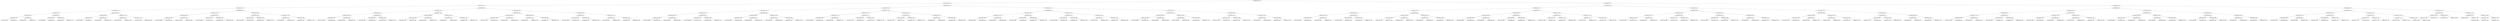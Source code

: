 digraph G{
439395161 [label="Node{data=[4491, 4491]}"]
439395161 -> 1932316383
1932316383 [label="Node{data=[3052, 3052]}"]
1932316383 -> 268899574
268899574 [label="Node{data=[2171, 2171]}"]
268899574 -> 803278531
803278531 [label="Node{data=[1985, 1985]}"]
803278531 -> 819218957
819218957 [label="Node{data=[642, 642]}"]
819218957 -> 630923518
630923518 [label="Node{data=[634, 634]}"]
630923518 -> 219357215
219357215 [label="Node{data=[630, 630]}"]
219357215 -> 715366504
715366504 [label="Node{data=[566, 566]}"]
715366504 -> 951386899
951386899 [label="Node{data=[561, 561]}"]
715366504 -> 1154832427
1154832427 [label="Node{data=[611, 611]}"]
219357215 -> 1347591030
1347591030 [label="Node{data=[632, 632]}"]
1347591030 -> 1741013492
1741013492 [label="Node{data=[631, 631]}"]
1347591030 -> 2004413316
2004413316 [label="Node{data=[633, 633]}"]
630923518 -> 428007744
428007744 [label="Node{data=[638, 638]}"]
428007744 -> 1565474861
1565474861 [label="Node{data=[636, 636]}"]
1565474861 -> 340582417
340582417 [label="Node{data=[635, 635]}"]
1565474861 -> 609754583
609754583 [label="Node{data=[637, 637]}"]
428007744 -> 719216893
719216893 [label="Node{data=[640, 640]}"]
719216893 -> 230101923
230101923 [label="Node{data=[639, 639]}"]
719216893 -> 2114463340
2114463340 [label="Node{data=[641, 641]}"]
819218957 -> 450509535
450509535 [label="Node{data=[1546, 1546]}"]
450509535 -> 1129998577
1129998577 [label="Node{data=[960, 960]}"]
1129998577 -> 1984250162
1984250162 [label="Node{data=[905, 905]}"]
1984250162 -> 1229009616
1229009616 [label="Node{data=[706, 706]}"]
1984250162 -> 42399205
42399205 [label="Node{data=[947, 947]}"]
1129998577 -> 302717092
302717092 [label="Node{data=[1165, 1165]}"]
302717092 -> 1310426886
1310426886 [label="Node{data=[988, 988]}"]
302717092 -> 244116391
244116391 [label="Node{data=[1517, 1517]}"]
450509535 -> 990912078
990912078 [label="Node{data=[1791, 1791]}"]
990912078 -> 1905590192
1905590192 [label="Node{data=[1789, 1789]}"]
1905590192 -> 1663399219
1663399219 [label="Node{data=[1788, 1788]}"]
1905590192 -> 178092835
178092835 [label="Node{data=[1790, 1790]}"]
990912078 -> 826603088
826603088 [label="Node{data=[1877, 1877]}"]
826603088 -> 1736173239
1736173239 [label="Node{data=[1853, 1853]}"]
826603088 -> 801082246
801082246 [label="Node{data=[1984, 1984]}"]
803278531 -> 1310370097
1310370097 [label="Node{data=[2090, 2090]}"]
1310370097 -> 1492791508
1492791508 [label="Node{data=[1993, 1993]}"]
1492791508 -> 1611414306
1611414306 [label="Node{data=[1989, 1989]}"]
1611414306 -> 859598622
859598622 [label="Node{data=[1987, 1987]}"]
859598622 -> 678693737
678693737 [label="Node{data=[1986, 1986]}"]
859598622 -> 553775651
553775651 [label="Node{data=[1988, 1988]}"]
1611414306 -> 550836234
550836234 [label="Node{data=[1991, 1991]}"]
550836234 -> 1891751825
1891751825 [label="Node{data=[1990, 1990]}"]
550836234 -> 2028381603
2028381603 [label="Node{data=[1992, 1992]}"]
1492791508 -> 1457045622
1457045622 [label="Node{data=[2086, 2086]}"]
1457045622 -> 1590007791
1590007791 [label="Node{data=[2031, 2031]}"]
1590007791 -> 541507321
541507321 [label="Node{data=[1994, 1994]}"]
1590007791 -> 1832967407
1832967407 [label="Node{data=[2085, 2085]}"]
1457045622 -> 2097904193
2097904193 [label="Node{data=[2088, 2088]}"]
2097904193 -> 251916512
251916512 [label="Node{data=[2087, 2087]}"]
2097904193 -> 438773391
438773391 [label="Node{data=[2089, 2089]}"]
1310370097 -> 1911236224
1911236224 [label="Node{data=[2098, 2098]}"]
1911236224 -> 1469350798
1469350798 [label="Node{data=[2094, 2094]}"]
1469350798 -> 1199631724
1199631724 [label="Node{data=[2092, 2092]}"]
1199631724 -> 1689299021
1689299021 [label="Node{data=[2091, 2091]}"]
1199631724 -> 1279745405
1279745405 [label="Node{data=[2093, 2093]}"]
1469350798 -> 1069297544
1069297544 [label="Node{data=[2096, 2096]}"]
1069297544 -> 2132233886
2132233886 [label="Node{data=[2095, 2095]}"]
1069297544 -> 503608305
503608305 [label="Node{data=[2097, 2097]}"]
1911236224 -> 1759410681
1759410681 [label="Node{data=[2102, 2102]}"]
1759410681 -> 918604549
918604549 [label="Node{data=[2100, 2100]}"]
918604549 -> 1936068861
1936068861 [label="Node{data=[2099, 2099]}"]
918604549 -> 1312845467
1312845467 [label="Node{data=[2101, 2101]}"]
1759410681 -> 1430963995
1430963995 [label="Node{data=[2104, 2104]}"]
1430963995 -> 1709356628
1709356628 [label="Node{data=[2103, 2103]}"]
1430963995 -> 650159085
650159085 [label="Node{data=[2137, 2137]}"]
268899574 -> 1807299864
1807299864 [label="Node{data=[2485, 2485]}"]
1807299864 -> 1757955435
1757955435 [label="Node{data=[2392, 2392]}"]
1757955435 -> 417865264
417865264 [label="Node{data=[2384, 2384]}"]
417865264 -> 999561483
999561483 [label="Node{data=[2366, 2366]}"]
999561483 -> 430439060
430439060 [label="Node{data=[2200, 2200]}"]
430439060 -> 871237590
871237590 [label="Node{data=[2188, 2188]}"]
430439060 -> 1798280709
1798280709 [label="Node{data=[2258, 2258]}"]
999561483 -> 1894286890
1894286890 [label="Node{data=[2382, 2382]}"]
1894286890 -> 1455272441
1455272441 [label="Node{data=[2381, 2381]}"]
1894286890 -> 363777103
363777103 [label="Node{data=[2383, 2383]}"]
417865264 -> 36106049
36106049 [label="Node{data=[2388, 2388]}"]
36106049 -> 910942457
910942457 [label="Node{data=[2386, 2386]}"]
910942457 -> 222477744
222477744 [label="Node{data=[2385, 2385]}"]
910942457 -> 1861080291
1861080291 [label="Node{data=[2387, 2387]}"]
36106049 -> 1535406744
1535406744 [label="Node{data=[2390, 2390]}"]
1535406744 -> 841026873
841026873 [label="Node{data=[2389, 2389]}"]
1535406744 -> 706124272
706124272 [label="Node{data=[2391, 2391]}"]
1757955435 -> 719063709
719063709 [label="Node{data=[2400, 2400]}"]
719063709 -> 1379184108
1379184108 [label="Node{data=[2396, 2396]}"]
1379184108 -> 1749432918
1749432918 [label="Node{data=[2394, 2394]}"]
1749432918 -> 1988224951
1988224951 [label="Node{data=[2393, 2393]}"]
1749432918 -> 1019450136
1019450136 [label="Node{data=[2395, 2395]}"]
1379184108 -> 1273954977
1273954977 [label="Node{data=[2398, 2398]}"]
1273954977 -> 312612096
312612096 [label="Node{data=[2397, 2397]}"]
1273954977 -> 1810359484
1810359484 [label="Node{data=[2399, 2399]}"]
719063709 -> 1268572555
1268572555 [label="Node{data=[2404, 2404]}"]
1268572555 -> 2018842707
2018842707 [label="Node{data=[2402, 2402]}"]
2018842707 -> 2061305932
2061305932 [label="Node{data=[2401, 2401]}"]
2018842707 -> 776720815
776720815 [label="Node{data=[2403, 2403]}"]
1268572555 -> 41413972
41413972 [label="Node{data=[2412, 2412]}"]
41413972 -> 1378941641
1378941641 [label="Node{data=[2405, 2405]}"]
41413972 -> 1086134187
1086134187 [label="Node{data=[2444, 2444]}"]
1807299864 -> 814440634
814440634 [label="Node{data=[2630, 2630]}"]
814440634 -> 220935858
220935858 [label="Node{data=[2622, 2622]}"]
220935858 -> 1486386028
1486386028 [label="Node{data=[2618, 2618]}"]
1486386028 -> 1890592667
1890592667 [label="Node{data=[2594, 2594]}"]
1890592667 -> 458557319
458557319 [label="Node{data=[2572, 2572]}"]
1890592667 -> 1327443193
1327443193 [label="Node{data=[2617, 2617]}"]
1486386028 -> 1409758565
1409758565 [label="Node{data=[2620, 2620]}"]
1409758565 -> 637160577
637160577 [label="Node{data=[2619, 2619]}"]
1409758565 -> 379592326
379592326 [label="Node{data=[2621, 2621]}"]
220935858 -> 544112719
544112719 [label="Node{data=[2626, 2626]}"]
544112719 -> 1303323962
1303323962 [label="Node{data=[2624, 2624]}"]
1303323962 -> 986113610
986113610 [label="Node{data=[2623, 2623]}"]
1303323962 -> 746888122
746888122 [label="Node{data=[2625, 2625]}"]
544112719 -> 2017200797
2017200797 [label="Node{data=[2628, 2628]}"]
2017200797 -> 1276012117
1276012117 [label="Node{data=[2627, 2627]}"]
2017200797 -> 1106717992
1106717992 [label="Node{data=[2629, 2629]}"]
814440634 -> 1235630055
1235630055 [label="Node{data=[2946, 2946]}"]
1235630055 -> 1373025452
1373025452 [label="Node{data=[2634, 2634]}"]
1373025452 -> 1859472397
1859472397 [label="Node{data=[2632, 2632]}"]
1859472397 -> 380875410
380875410 [label="Node{data=[2631, 2631]}"]
1859472397 -> 1859303084
1859303084 [label="Node{data=[2633, 2633]}"]
1373025452 -> 172297230
172297230 [label="Node{data=[2636, 2636]}"]
172297230 -> 1312070767
1312070767 [label="Node{data=[2635, 2635]}"]
172297230 -> 1159233561
1159233561 [label="Node{data=[2927, 2927]}"]
1235630055 -> 1040460224
1040460224 [label="Node{data=[3017, 3017]}"]
1040460224 -> 469985138
469985138 [label="Node{data=[2970, 2970]}"]
469985138 -> 1992181625
1992181625 [label="Node{data=[2951, 2951]}"]
469985138 -> 2007435775
2007435775 [label="Node{data=[3010, 3010]}"]
1040460224 -> 1752331490
1752331490 [label="Node{data=[3050, 3050]}"]
1752331490 -> 1875752553
1875752553 [label="Node{data=[3036, 3036]}"]
1752331490 -> 1800184166
1800184166 [label="Node{data=[3051, 3051]}"]
1932316383 -> 611034369
611034369 [label="Node{data=[4301, 4301]}"]
611034369 -> 1598361610
1598361610 [label="Node{data=[3539, 3539]}"]
1598361610 -> 1572440949
1572440949 [label="Node{data=[3491, 3491]}"]
1572440949 -> 1399871029
1399871029 [label="Node{data=[3459, 3459]}"]
1399871029 -> 709534455
709534455 [label="Node{data=[3056, 3056]}"]
709534455 -> 1568158452
1568158452 [label="Node{data=[3054, 3054]}"]
1568158452 -> 1275852813
1275852813 [label="Node{data=[3053, 3053]}"]
1568158452 -> 496754247
496754247 [label="Node{data=[3055, 3055]}"]
709534455 -> 1647938073
1647938073 [label="Node{data=[3236, 3236]}"]
1647938073 -> 2118843192
2118843192 [label="Node{data=[3057, 3057]}"]
1647938073 -> 1829945196
1829945196 [label="Node{data=[3458, 3458]}"]
1399871029 -> 775437679
775437679 [label="Node{data=[3463, 3463]}"]
775437679 -> 16716787
16716787 [label="Node{data=[3461, 3461]}"]
16716787 -> 700820463
700820463 [label="Node{data=[3460, 3460]}"]
16716787 -> 1372887140
1372887140 [label="Node{data=[3462, 3462]}"]
775437679 -> 1055396980
1055396980 [label="Node{data=[3465, 3465]}"]
1055396980 -> 1190197457
1190197457 [label="Node{data=[3464, 3464]}"]
1055396980 -> 1114552627
1114552627 [label="Node{data=[3466, 3466]}"]
1572440949 -> 923541154
923541154 [label="Node{data=[3499, 3499]}"]
923541154 -> 1228531587
1228531587 [label="Node{data=[3495, 3495]}"]
1228531587 -> 147761157
147761157 [label="Node{data=[3493, 3493]}"]
147761157 -> 1063141134
1063141134 [label="Node{data=[3492, 3492]}"]
147761157 -> 1760616265
1760616265 [label="Node{data=[3494, 3494]}"]
1228531587 -> 1853044779
1853044779 [label="Node{data=[3497, 3497]}"]
1853044779 -> 318782304
318782304 [label="Node{data=[3496, 3496]}"]
1853044779 -> 1575534657
1575534657 [label="Node{data=[3498, 3498]}"]
923541154 -> 864831010
864831010 [label="Node{data=[3503, 3503]}"]
864831010 -> 1154056728
1154056728 [label="Node{data=[3501, 3501]}"]
1154056728 -> 1451256538
1451256538 [label="Node{data=[3500, 3500]}"]
1154056728 -> 1307660931
1307660931 [label="Node{data=[3502, 3502]}"]
864831010 -> 480096329
480096329 [label="Node{data=[3505, 3505]}"]
480096329 -> 340539520
340539520 [label="Node{data=[3504, 3504]}"]
480096329 -> 1095714409
1095714409 [label="Node{data=[3506, 3506]}"]
1598361610 -> 116220297
116220297 [label="Node{data=[4217, 4217]}"]
116220297 -> 2005112549
2005112549 [label="Node{data=[4135, 4135]}"]
2005112549 -> 50215085
50215085 [label="Node{data=[4047, 4047]}"]
50215085 -> 968444565
968444565 [label="Node{data=[3864, 3864]}"]
968444565 -> 1421182210
1421182210 [label="Node{data=[3667, 3667]}"]
968444565 -> 1063917007
1063917007 [label="Node{data=[4045, 4045]}"]
50215085 -> 1285716447
1285716447 [label="Node{data=[4065, 4065]}"]
1285716447 -> 1069313852
1069313852 [label="Node{data=[4064, 4064]}"]
1285716447 -> 1197039708
1197039708 [label="Node{data=[4126, 4126]}"]
2005112549 -> 686997781
686997781 [label="Node{data=[4213, 4213]}"]
686997781 -> 2000759125
2000759125 [label="Node{data=[4182, 4182]}"]
2000759125 -> 727219470
727219470 [label="Node{data=[4174, 4174]}"]
2000759125 -> 663724985
663724985 [label="Node{data=[4193, 4193]}"]
686997781 -> 432743476
432743476 [label="Node{data=[4215, 4215]}"]
432743476 -> 1732160985
1732160985 [label="Node{data=[4214, 4214]}"]
432743476 -> 258346045
258346045 [label="Node{data=[4216, 4216]}"]
116220297 -> 1429140483
1429140483 [label="Node{data=[4243, 4243]}"]
1429140483 -> 361005078
361005078 [label="Node{data=[4221, 4221]}"]
361005078 -> 130459418
130459418 [label="Node{data=[4219, 4219]}"]
130459418 -> 956191803
956191803 [label="Node{data=[4218, 4218]}"]
130459418 -> 449978827
449978827 [label="Node{data=[4220, 4220]}"]
361005078 -> 736597687
736597687 [label="Node{data=[4223, 4223]}"]
736597687 -> 430639782
430639782 [label="Node{data=[4222, 4222]}"]
736597687 -> 1405016612
1405016612 [label="Node{data=[4224, 4224]}"]
1429140483 -> 1491695073
1491695073 [label="Node{data=[4297, 4297]}"]
1491695073 -> 1328288357
1328288357 [label="Node{data=[4295, 4295]}"]
1328288357 -> 244571932
244571932 [label="Node{data=[4294, 4294]}"]
1328288357 -> 727272208
727272208 [label="Node{data=[4296, 4296]}"]
1491695073 -> 948725223
948725223 [label="Node{data=[4299, 4299]}"]
948725223 -> 387770281
387770281 [label="Node{data=[4298, 4298]}"]
948725223 -> 132624745
132624745 [label="Node{data=[4300, 4300]}"]
611034369 -> 1720150862
1720150862 [label="Node{data=[4379, 4379]}"]
1720150862 -> 1031768356
1031768356 [label="Node{data=[4363, 4363]}"]
1031768356 -> 1303253133
1303253133 [label="Node{data=[4355, 4355]}"]
1303253133 -> 2004389032
2004389032 [label="Node{data=[4351, 4351]}"]
2004389032 -> 712528914
712528914 [label="Node{data=[4303, 4303]}"]
712528914 -> 1796198096
1796198096 [label="Node{data=[4302, 4302]}"]
712528914 -> 1444450628
1444450628 [label="Node{data=[4350, 4350]}"]
2004389032 -> 1698056931
1698056931 [label="Node{data=[4353, 4353]}"]
1698056931 -> 218520211
218520211 [label="Node{data=[4352, 4352]}"]
1698056931 -> 409631917
409631917 [label="Node{data=[4354, 4354]}"]
1303253133 -> 174738517
174738517 [label="Node{data=[4359, 4359]}"]
174738517 -> 1574731433
1574731433 [label="Node{data=[4357, 4357]}"]
1574731433 -> 1655797059
1655797059 [label="Node{data=[4356, 4356]}"]
1574731433 -> 703980204
703980204 [label="Node{data=[4358, 4358]}"]
174738517 -> 1906645795
1906645795 [label="Node{data=[4361, 4361]}"]
1906645795 -> 1337072264
1337072264 [label="Node{data=[4360, 4360]}"]
1906645795 -> 641758544
641758544 [label="Node{data=[4362, 4362]}"]
1031768356 -> 547754934
547754934 [label="Node{data=[4371, 4371]}"]
547754934 -> 2030266498
2030266498 [label="Node{data=[4367, 4367]}"]
2030266498 -> 641354608
641354608 [label="Node{data=[4365, 4365]}"]
641354608 -> 66404370
66404370 [label="Node{data=[4364, 4364]}"]
641354608 -> 333367417
333367417 [label="Node{data=[4366, 4366]}"]
2030266498 -> 1903945208
1903945208 [label="Node{data=[4369, 4369]}"]
1903945208 -> 91111788
91111788 [label="Node{data=[4368, 4368]}"]
1903945208 -> 749888515
749888515 [label="Node{data=[4370, 4370]}"]
547754934 -> 1229651180
1229651180 [label="Node{data=[4375, 4375]}"]
1229651180 -> 1739621400
1739621400 [label="Node{data=[4373, 4373]}"]
1739621400 -> 279108771
279108771 [label="Node{data=[4372, 4372]}"]
1739621400 -> 797909192
797909192 [label="Node{data=[4374, 4374]}"]
1229651180 -> 826020937
826020937 [label="Node{data=[4377, 4377]}"]
826020937 -> 1389348402
1389348402 [label="Node{data=[4376, 4376]}"]
826020937 -> 1410223884
1410223884 [label="Node{data=[4378, 4378]}"]
1720150862 -> 47299621
47299621 [label="Node{data=[4470, 4470]}"]
47299621 -> 1402891882
1402891882 [label="Node{data=[4387, 4387]}"]
1402891882 -> 2135739517
2135739517 [label="Node{data=[4383, 4383]}"]
2135739517 -> 1503435447
1503435447 [label="Node{data=[4381, 4381]}"]
1503435447 -> 1453532469
1453532469 [label="Node{data=[4380, 4380]}"]
1503435447 -> 1995369653
1995369653 [label="Node{data=[4382, 4382]}"]
2135739517 -> 1876486449
1876486449 [label="Node{data=[4385, 4385]}"]
1876486449 -> 1387040607
1387040607 [label="Node{data=[4384, 4384]}"]
1876486449 -> 501842610
501842610 [label="Node{data=[4386, 4386]}"]
1402891882 -> 476274430
476274430 [label="Node{data=[4391, 4391]}"]
476274430 -> 878361890
878361890 [label="Node{data=[4389, 4389]}"]
878361890 -> 45750913
45750913 [label="Node{data=[4388, 4388]}"]
878361890 -> 1402467446
1402467446 [label="Node{data=[4390, 4390]}"]
476274430 -> 1434834004
1434834004 [label="Node{data=[4393, 4393]}"]
1434834004 -> 886554731
886554731 [label="Node{data=[4392, 4392]}"]
1434834004 -> 1718332002
1718332002 [label="Node{data=[4424, 4424]}"]
47299621 -> 171169437
171169437 [label="Node{data=[4483, 4483]}"]
171169437 -> 1903133947
1903133947 [label="Node{data=[4479, 4479]}"]
1903133947 -> 2075248165
2075248165 [label="Node{data=[4477, 4477]}"]
2075248165 -> 1085426571
1085426571 [label="Node{data=[4476, 4476]}"]
2075248165 -> 1419901502
1419901502 [label="Node{data=[4478, 4478]}"]
1903133947 -> 1508176909
1508176909 [label="Node{data=[4481, 4481]}"]
1508176909 -> 747733498
747733498 [label="Node{data=[4480, 4480]}"]
1508176909 -> 2125298160
2125298160 [label="Node{data=[4482, 4482]}"]
171169437 -> 621157393
621157393 [label="Node{data=[4487, 4487]}"]
621157393 -> 1539096608
1539096608 [label="Node{data=[4485, 4485]}"]
1539096608 -> 2072122620
2072122620 [label="Node{data=[4484, 4484]}"]
1539096608 -> 1853194373
1853194373 [label="Node{data=[4486, 4486]}"]
621157393 -> 2072440782
2072440782 [label="Node{data=[4489, 4489]}"]
2072440782 -> 1174834526
1174834526 [label="Node{data=[4488, 4488]}"]
2072440782 -> 759710870
759710870 [label="Node{data=[4490, 4490]}"]
439395161 -> 1870366738
1870366738 [label="Node{data=[5072, 5072]}"]
1870366738 -> 592442028
592442028 [label="Node{data=[4760, 4760]}"]
592442028 -> 1372710886
1372710886 [label="Node{data=[4657, 4657]}"]
1372710886 -> 1045587390
1045587390 [label="Node{data=[4507, 4507]}"]
1045587390 -> 224018814
224018814 [label="Node{data=[4499, 4499]}"]
224018814 -> 1373374699
1373374699 [label="Node{data=[4495, 4495]}"]
1373374699 -> 258751457
258751457 [label="Node{data=[4493, 4493]}"]
258751457 -> 582930471
582930471 [label="Node{data=[4492, 4492]}"]
258751457 -> 2100307135
2100307135 [label="Node{data=[4494, 4494]}"]
1373374699 -> 1276829858
1276829858 [label="Node{data=[4497, 4497]}"]
1276829858 -> 583498227
583498227 [label="Node{data=[4496, 4496]}"]
1276829858 -> 1991031396
1991031396 [label="Node{data=[4498, 4498]}"]
224018814 -> 172322258
172322258 [label="Node{data=[4503, 4503]}"]
172322258 -> 289506248
289506248 [label="Node{data=[4501, 4501]}"]
289506248 -> 147876082
147876082 [label="Node{data=[4500, 4500]}"]
289506248 -> 456956950
456956950 [label="Node{data=[4502, 4502]}"]
172322258 -> 976636254
976636254 [label="Node{data=[4505, 4505]}"]
976636254 -> 661967379
661967379 [label="Node{data=[4504, 4504]}"]
976636254 -> 753449463
753449463 [label="Node{data=[4506, 4506]}"]
1045587390 -> 1405832272
1405832272 [label="Node{data=[4649, 4649]}"]
1405832272 -> 1530893262
1530893262 [label="Node{data=[4530, 4530]}"]
1530893262 -> 1515861744
1515861744 [label="Node{data=[4509, 4509]}"]
1515861744 -> 856951629
856951629 [label="Node{data=[4508, 4508]}"]
1515861744 -> 976517299
976517299 [label="Node{data=[4510, 4510]}"]
1530893262 -> 489831896
489831896 [label="Node{data=[4647, 4647]}"]
489831896 -> 383022392
383022392 [label="Node{data=[4624, 4624]}"]
489831896 -> 92883660
92883660 [label="Node{data=[4648, 4648]}"]
1405832272 -> 484526894
484526894 [label="Node{data=[4653, 4653]}"]
484526894 -> 271673751
271673751 [label="Node{data=[4651, 4651]}"]
271673751 -> 628728604
628728604 [label="Node{data=[4650, 4650]}"]
271673751 -> 1785287253
1785287253 [label="Node{data=[4652, 4652]}"]
484526894 -> 2093468685
2093468685 [label="Node{data=[4655, 4655]}"]
2093468685 -> 1730248659
1730248659 [label="Node{data=[4654, 4654]}"]
2093468685 -> 262689128
262689128 [label="Node{data=[4656, 4656]}"]
1372710886 -> 804471090
804471090 [label="Node{data=[4701, 4701]}"]
804471090 -> 1838565221
1838565221 [label="Node{data=[4693, 4693]}"]
1838565221 -> 19227363
19227363 [label="Node{data=[4689, 4689]}"]
19227363 -> 1288388798
1288388798 [label="Node{data=[4659, 4659]}"]
1288388798 -> 2038719172
2038719172 [label="Node{data=[4658, 4658]}"]
1288388798 -> 645316606
645316606 [label="Node{data=[4687, 4687]}"]
19227363 -> 216982441
216982441 [label="Node{data=[4691, 4691]}"]
216982441 -> 439786554
439786554 [label="Node{data=[4690, 4690]}"]
216982441 -> 1082019834
1082019834 [label="Node{data=[4692, 4692]}"]
1838565221 -> 1407488324
1407488324 [label="Node{data=[4697, 4697]}"]
1407488324 -> 678220602
678220602 [label="Node{data=[4695, 4695]}"]
678220602 -> 102063425
102063425 [label="Node{data=[4694, 4694]}"]
678220602 -> 874955750
874955750 [label="Node{data=[4696, 4696]}"]
1407488324 -> 1136597655
1136597655 [label="Node{data=[4699, 4699]}"]
1136597655 -> 226817241
226817241 [label="Node{data=[4698, 4698]}"]
1136597655 -> 567762813
567762813 [label="Node{data=[4700, 4700]}"]
804471090 -> 602702162
602702162 [label="Node{data=[4709, 4709]}"]
602702162 -> 414997530
414997530 [label="Node{data=[4705, 4705]}"]
414997530 -> 850678248
850678248 [label="Node{data=[4703, 4703]}"]
850678248 -> 696507508
696507508 [label="Node{data=[4702, 4702]}"]
850678248 -> 1856126471
1856126471 [label="Node{data=[4704, 4704]}"]
414997530 -> 344253253
344253253 [label="Node{data=[4707, 4707]}"]
344253253 -> 78629676
78629676 [label="Node{data=[4706, 4706]}"]
344253253 -> 863557553
863557553 [label="Node{data=[4708, 4708]}"]
602702162 -> 1280677343
1280677343 [label="Node{data=[4741, 4741]}"]
1280677343 -> 2147015131
2147015131 [label="Node{data=[4711, 4711]}"]
2147015131 -> 91528099
91528099 [label="Node{data=[4710, 4710]}"]
2147015131 -> 1891897827
1891897827 [label="Node{data=[4712, 4712]}"]
1280677343 -> 274700617
274700617 [label="Node{data=[4758, 4758]}"]
274700617 -> 693157016
693157016 [label="Node{data=[4742, 4742]}"]
274700617 -> 148407186
148407186 [label="Node{data=[4759, 4759]}"]
592442028 -> 1480839267
1480839267 [label="Node{data=[5040, 5040]}"]
1480839267 -> 884645875
884645875 [label="Node{data=[4953, 4953]}"]
884645875 -> 404902272
404902272 [label="Node{data=[4768, 4768]}"]
404902272 -> 1420461317
1420461317 [label="Node{data=[4764, 4764]}"]
1420461317 -> 304908091
304908091 [label="Node{data=[4762, 4762]}"]
304908091 -> 1921632138
1921632138 [label="Node{data=[4761, 4761]}"]
304908091 -> 2016224778
2016224778 [label="Node{data=[4763, 4763]}"]
1420461317 -> 2024740519
2024740519 [label="Node{data=[4766, 4766]}"]
2024740519 -> 248267734
248267734 [label="Node{data=[4765, 4765]}"]
2024740519 -> 851800082
851800082 [label="Node{data=[4767, 4767]}"]
404902272 -> 591994166
591994166 [label="Node{data=[4929, 4929]}"]
591994166 -> 601046486
601046486 [label="Node{data=[4770, 4770]}"]
601046486 -> 1340938377
1340938377 [label="Node{data=[4769, 4769]}"]
601046486 -> 1454482566
1454482566 [label="Node{data=[4916, 4916]}"]
591994166 -> 1039840203
1039840203 [label="Node{data=[4951, 4951]}"]
1039840203 -> 125633583
125633583 [label="Node{data=[4950, 4950]}"]
1039840203 -> 552824089
552824089 [label="Node{data=[4952, 4952]}"]
884645875 -> 2067621909
2067621909 [label="Node{data=[5032, 5032]}"]
2067621909 -> 330426450
330426450 [label="Node{data=[5028, 5028]}"]
330426450 -> 2088950391
2088950391 [label="Node{data=[5026, 5026]}"]
2088950391 -> 1201863515
1201863515 [label="Node{data=[5025, 5025]}"]
2088950391 -> 1464815226
1464815226 [label="Node{data=[5027, 5027]}"]
330426450 -> 1268834233
1268834233 [label="Node{data=[5030, 5030]}"]
1268834233 -> 555480536
555480536 [label="Node{data=[5029, 5029]}"]
1268834233 -> 1899211395
1899211395 [label="Node{data=[5031, 5031]}"]
2067621909 -> 1554122305
1554122305 [label="Node{data=[5036, 5036]}"]
1554122305 -> 288511867
288511867 [label="Node{data=[5034, 5034]}"]
288511867 -> 1870255536
1870255536 [label="Node{data=[5033, 5033]}"]
288511867 -> 66198894
66198894 [label="Node{data=[5035, 5035]}"]
1554122305 -> 1336836959
1336836959 [label="Node{data=[5038, 5038]}"]
1336836959 -> 1285856350
1285856350 [label="Node{data=[5037, 5037]}"]
1336836959 -> 1834030127
1834030127 [label="Node{data=[5039, 5039]}"]
1480839267 -> 2128309638
2128309638 [label="Node{data=[5056, 5056]}"]
2128309638 -> 1171570041
1171570041 [label="Node{data=[5048, 5048]}"]
1171570041 -> 771399665
771399665 [label="Node{data=[5044, 5044]}"]
771399665 -> 1223624205
1223624205 [label="Node{data=[5042, 5042]}"]
1223624205 -> 1836971467
1836971467 [label="Node{data=[5041, 5041]}"]
1223624205 -> 228762216
228762216 [label="Node{data=[5043, 5043]}"]
771399665 -> 1952362810
1952362810 [label="Node{data=[5046, 5046]}"]
1952362810 -> 1144069842
1144069842 [label="Node{data=[5045, 5045]}"]
1952362810 -> 1189111858
1189111858 [label="Node{data=[5047, 5047]}"]
1171570041 -> 1581855588
1581855588 [label="Node{data=[5052, 5052]}"]
1581855588 -> 1604292342
1604292342 [label="Node{data=[5050, 5050]}"]
1604292342 -> 328518745
328518745 [label="Node{data=[5049, 5049]}"]
1604292342 -> 1450215393
1450215393 [label="Node{data=[5051, 5051]}"]
1581855588 -> 1102404696
1102404696 [label="Node{data=[5054, 5054]}"]
1102404696 -> 1660850854
1660850854 [label="Node{data=[5053, 5053]}"]
1102404696 -> 1463643300
1463643300 [label="Node{data=[5055, 5055]}"]
2128309638 -> 86025773
86025773 [label="Node{data=[5064, 5064]}"]
86025773 -> 1847356749
1847356749 [label="Node{data=[5060, 5060]}"]
1847356749 -> 2028054922
2028054922 [label="Node{data=[5058, 5058]}"]
2028054922 -> 1141219966
1141219966 [label="Node{data=[5057, 5057]}"]
2028054922 -> 1142191389
1142191389 [label="Node{data=[5059, 5059]}"]
1847356749 -> 1240403671
1240403671 [label="Node{data=[5062, 5062]}"]
1240403671 -> 1018643353
1018643353 [label="Node{data=[5061, 5061]}"]
1240403671 -> 1439170595
1439170595 [label="Node{data=[5063, 5063]}"]
86025773 -> 848505626
848505626 [label="Node{data=[5068, 5068]}"]
848505626 -> 62591529
62591529 [label="Node{data=[5066, 5066]}"]
62591529 -> 93729356
93729356 [label="Node{data=[5065, 5065]}"]
62591529 -> 273347525
273347525 [label="Node{data=[5067, 5067]}"]
848505626 -> 1001050413
1001050413 [label="Node{data=[5070, 5070]}"]
1001050413 -> 1616623147
1616623147 [label="Node{data=[5069, 5069]}"]
1001050413 -> 1416358974
1416358974 [label="Node{data=[5071, 5071]}"]
1870366738 -> 326691245
326691245 [label="Node{data=[5908, 5908]}"]
326691245 -> 2125881686
2125881686 [label="Node{data=[5549, 5549]}"]
2125881686 -> 1138846277
1138846277 [label="Node{data=[5533, 5533]}"]
1138846277 -> 1222665243
1222665243 [label="Node{data=[5499, 5499]}"]
1222665243 -> 478267691
478267691 [label="Node{data=[5141, 5141]}"]
478267691 -> 1374730044
1374730044 [label="Node{data=[5086, 5086]}"]
1374730044 -> 428559365
428559365 [label="Node{data=[5073, 5073]}"]
1374730044 -> 1384129427
1384129427 [label="Node{data=[5095, 5095]}"]
478267691 -> 1088057465
1088057465 [label="Node{data=[5445, 5445]}"]
1088057465 -> 340227593
340227593 [label="Node{data=[5331, 5331]}"]
1088057465 -> 1466956768
1466956768 [label="Node{data=[5475, 5475]}"]
1222665243 -> 77645349
77645349 [label="Node{data=[5503, 5503]}"]
77645349 -> 401225584
401225584 [label="Node{data=[5501, 5501]}"]
401225584 -> 942861498
942861498 [label="Node{data=[5500, 5500]}"]
401225584 -> 271233191
271233191 [label="Node{data=[5502, 5502]}"]
77645349 -> 305778025
305778025 [label="Node{data=[5505, 5505]}"]
305778025 -> 1420704233
1420704233 [label="Node{data=[5504, 5504]}"]
305778025 -> 2077645050
2077645050 [label="Node{data=[5532, 5532]}"]
1138846277 -> 1044148399
1044148399 [label="Node{data=[5541, 5541]}"]
1044148399 -> 1647485060
1647485060 [label="Node{data=[5537, 5537]}"]
1647485060 -> 1198963802
1198963802 [label="Node{data=[5535, 5535]}"]
1198963802 -> 246296006
246296006 [label="Node{data=[5534, 5534]}"]
1198963802 -> 1405783476
1405783476 [label="Node{data=[5536, 5536]}"]
1647485060 -> 604713417
604713417 [label="Node{data=[5539, 5539]}"]
604713417 -> 1450040702
1450040702 [label="Node{data=[5538, 5538]}"]
604713417 -> 693242472
693242472 [label="Node{data=[5540, 5540]}"]
1044148399 -> 787650011
787650011 [label="Node{data=[5545, 5545]}"]
787650011 -> 1401584821
1401584821 [label="Node{data=[5543, 5543]}"]
1401584821 -> 1798626711
1798626711 [label="Node{data=[5542, 5542]}"]
1401584821 -> 1376558035
1376558035 [label="Node{data=[5544, 5544]}"]
787650011 -> 1751810052
1751810052 [label="Node{data=[5547, 5547]}"]
1751810052 -> 1745172072
1745172072 [label="Node{data=[5546, 5546]}"]
1751810052 -> 621840026
621840026 [label="Node{data=[5548, 5548]}"]
2125881686 -> 334775272
334775272 [label="Node{data=[5565, 5565]}"]
334775272 -> 799185714
799185714 [label="Node{data=[5557, 5557]}"]
799185714 -> 1851084504
1851084504 [label="Node{data=[5553, 5553]}"]
1851084504 -> 1330651614
1330651614 [label="Node{data=[5551, 5551]}"]
1330651614 -> 2123026655
2123026655 [label="Node{data=[5550, 5550]}"]
1330651614 -> 1162526519
1162526519 [label="Node{data=[5552, 5552]}"]
1851084504 -> 19733192
19733192 [label="Node{data=[5555, 5555]}"]
19733192 -> 1329436130
1329436130 [label="Node{data=[5554, 5554]}"]
19733192 -> 1738127602
1738127602 [label="Node{data=[5556, 5556]}"]
799185714 -> 2000293937
2000293937 [label="Node{data=[5561, 5561]}"]
2000293937 -> 514371396
514371396 [label="Node{data=[5559, 5559]}"]
514371396 -> 1033481206
1033481206 [label="Node{data=[5558, 5558]}"]
514371396 -> 401463967
401463967 [label="Node{data=[5560, 5560]}"]
2000293937 -> 812776395
812776395 [label="Node{data=[5563, 5563]}"]
812776395 -> 1803067406
1803067406 [label="Node{data=[5562, 5562]}"]
812776395 -> 458121356
458121356 [label="Node{data=[5564, 5564]}"]
334775272 -> 1645115480
1645115480 [label="Node{data=[5900, 5900]}"]
1645115480 -> 1562278001
1562278001 [label="Node{data=[5839, 5839]}"]
1562278001 -> 1934150412
1934150412 [label="Node{data=[5567, 5567]}"]
1934150412 -> 459972585
459972585 [label="Node{data=[5566, 5566]}"]
1934150412 -> 179828836
179828836 [label="Node{data=[5837, 5837]}"]
1562278001 -> 608486579
608486579 [label="Node{data=[5898, 5898]}"]
608486579 -> 299985820
299985820 [label="Node{data=[5897, 5897]}"]
608486579 -> 1589324702
1589324702 [label="Node{data=[5899, 5899]}"]
1645115480 -> 1811586293
1811586293 [label="Node{data=[5904, 5904]}"]
1811586293 -> 1763294309
1763294309 [label="Node{data=[5902, 5902]}"]
1763294309 -> 1941866321
1941866321 [label="Node{data=[5901, 5901]}"]
1763294309 -> 1952363875
1952363875 [label="Node{data=[5903, 5903]}"]
1811586293 -> 1266455081
1266455081 [label="Node{data=[5906, 5906]}"]
1266455081 -> 1864562103
1864562103 [label="Node{data=[5905, 5905]}"]
1266455081 -> 1747018509
1747018509 [label="Node{data=[5907, 5907]}"]
326691245 -> 1767192263
1767192263 [label="Node{data=[7589, 7589]}"]
1767192263 -> 1175919646
1175919646 [label="Node{data=[7026, 7026]}"]
1175919646 -> 1046533670
1046533670 [label="Node{data=[6841, 6841]}"]
1046533670 -> 1564144620
1564144620 [label="Node{data=[6619, 6619]}"]
1564144620 -> 496567682
496567682 [label="Node{data=[5980, 5980]}"]
496567682 -> 1670385091
1670385091 [label="Node{data=[5927, 5927]}"]
496567682 -> 1543059057
1543059057 [label="Node{data=[6089, 6089]}"]
1564144620 -> 1364597617
1364597617 [label="Node{data=[6839, 6839]}"]
1364597617 -> 79077836
79077836 [label="Node{data=[6838, 6838]}"]
1364597617 -> 1739283084
1739283084 [label="Node{data=[6840, 6840]}"]
1046533670 -> 1978901174
1978901174 [label="Node{data=[7000, 7000]}"]
1978901174 -> 337621738
337621738 [label="Node{data=[6874, 6874]}"]
337621738 -> 630638948
630638948 [label="Node{data=[6842, 6842]}"]
337621738 -> 416581728
416581728 [label="Node{data=[6923, 6923]}"]
1978901174 -> 1893367774
1893367774 [label="Node{data=[7024, 7024]}"]
1893367774 -> 431688653
431688653 [label="Node{data=[7023, 7023]}"]
1893367774 -> 183843959
183843959 [label="Node{data=[7025, 7025]}"]
1175919646 -> 920531649
920531649 [label="Node{data=[7034, 7034]}"]
920531649 -> 366583627
366583627 [label="Node{data=[7030, 7030]}"]
366583627 -> 1425873758
1425873758 [label="Node{data=[7028, 7028]}"]
1425873758 -> 2009633586
2009633586 [label="Node{data=[7027, 7027]}"]
1425873758 -> 810024752
810024752 [label="Node{data=[7029, 7029]}"]
366583627 -> 1774001588
1774001588 [label="Node{data=[7032, 7032]}"]
1774001588 -> 1436994614
1436994614 [label="Node{data=[7031, 7031]}"]
1774001588 -> 1715766451
1715766451 [label="Node{data=[7033, 7033]}"]
920531649 -> 1777682740
1777682740 [label="Node{data=[7251, 7251]}"]
1777682740 -> 1755621635
1755621635 [label="Node{data=[7111, 7111]}"]
1755621635 -> 192946013
192946013 [label="Node{data=[7035, 7035]}"]
1755621635 -> 1235448706
1235448706 [label="Node{data=[7119, 7119]}"]
1777682740 -> 182206315
182206315 [label="Node{data=[7587, 7587]}"]
182206315 -> 1199399810
1199399810 [label="Node{data=[7540, 7540]}"]
182206315 -> 1284302535
1284302535 [label="Node{data=[7588, 7588]}"]
1767192263 -> 509715383
509715383 [label="Node{data=[7597, 7597]}"]
509715383 -> 1974329463
1974329463 [label="Node{data=[7593, 7593]}"]
1974329463 -> 1499524147
1499524147 [label="Node{data=[7591, 7591]}"]
1499524147 -> 1920041734
1920041734 [label="Node{data=[7590, 7590]}"]
1499524147 -> 1629420260
1629420260 [label="Node{data=[7592, 7592]}"]
1974329463 -> 2066354408
2066354408 [label="Node{data=[7595, 7595]}"]
2066354408 -> 628452042
628452042 [label="Node{data=[7594, 7594]}"]
2066354408 -> 1533195473
1533195473 [label="Node{data=[7596, 7596]}"]
509715383 -> 1304276099
1304276099 [label="Node{data=[7601, 7601]}"]
1304276099 -> 1715165324
1715165324 [label="Node{data=[7599, 7599]}"]
1715165324 -> 1754680763
1754680763 [label="Node{data=[7598, 7598]}"]
1715165324 -> 639412292
639412292 [label="Node{data=[7600, 7600]}"]
1304276099 -> 107336112
107336112 [label="Node{data=[7606, 7606]}"]
107336112 -> 975574728
975574728 [label="Node{data=[7603, 7603]}"]
975574728 -> 1619488674
1619488674 [label="Node{data=[7602, 7602]}"]
975574728 -> 597337470
597337470 [label="Node{data=[7604, 7604]}"]
107336112 -> 190449900
190449900 [label="Node{data=[7819, 7819]}"]
190449900 -> 21028633
21028633 [label="Node{data=[7847, 7847]}"]
}
